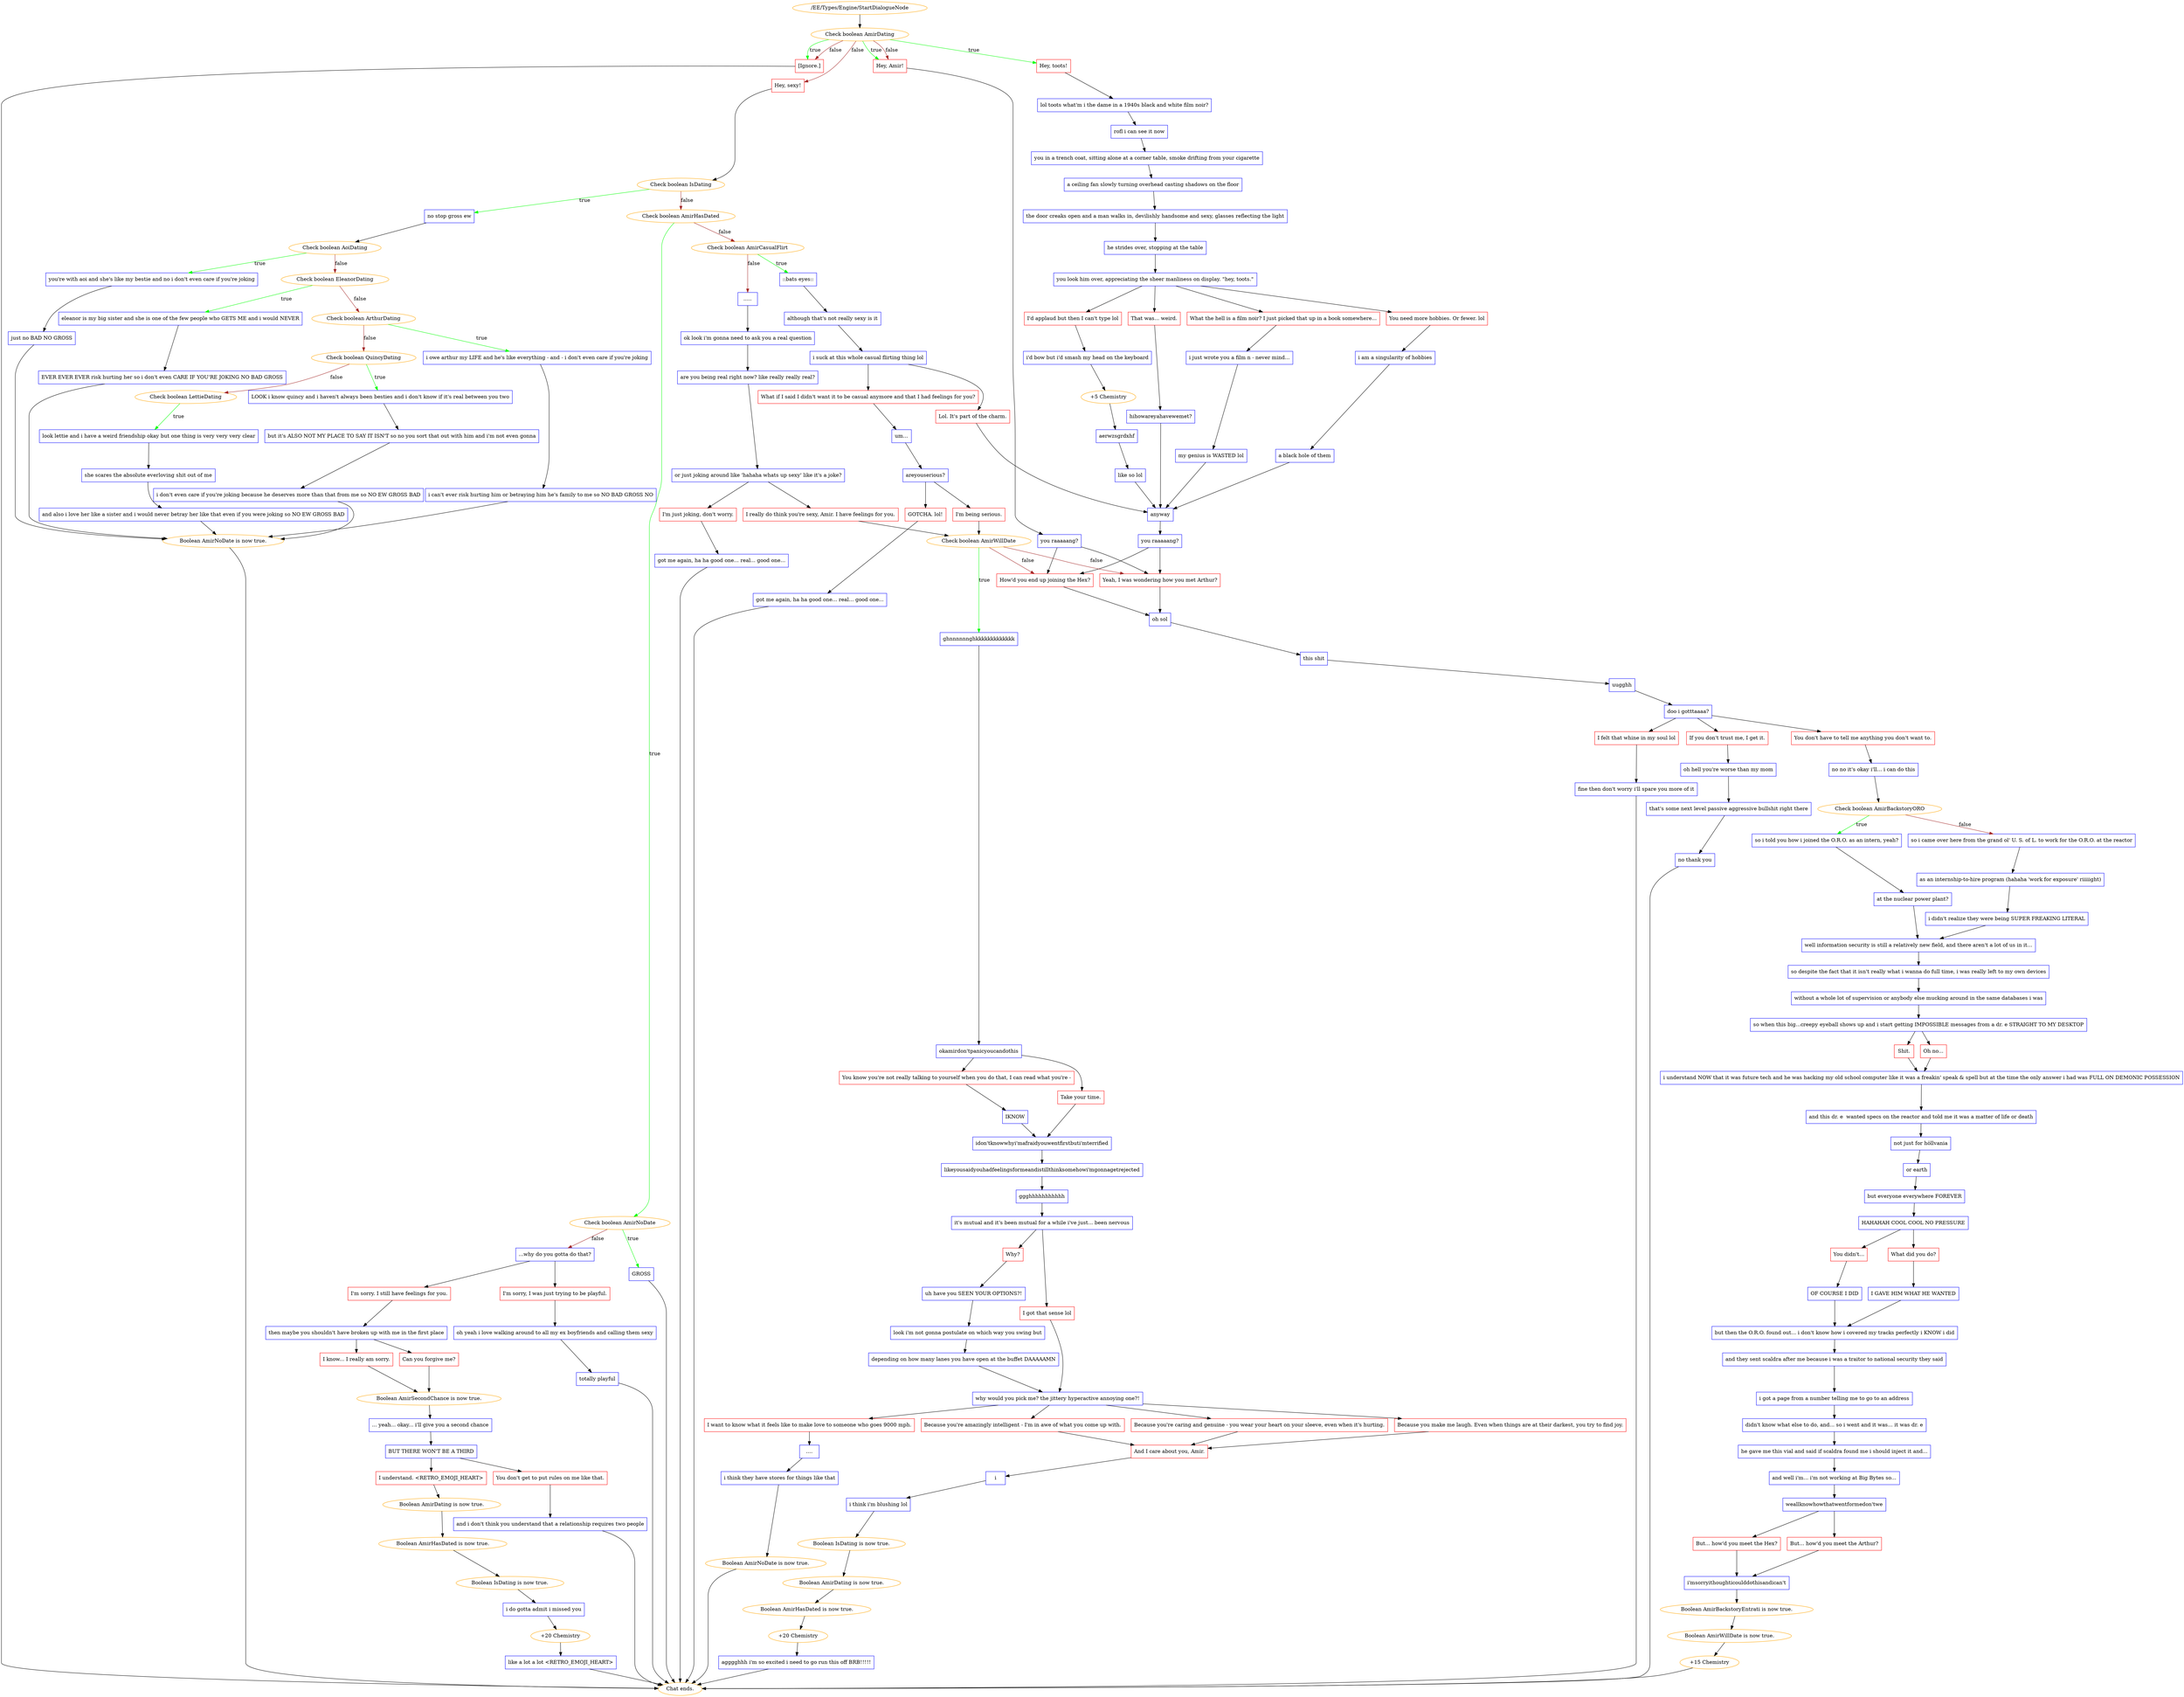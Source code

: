 digraph {
	2126 [label="/EE/Types/Engine/StartDialogueNode",color=orange];
		2126 -> 2127;
	2127 [label="Check boolean AmirDating",color=orange];
		2127 -> 2130 [label=true,color=green];
		2127 -> 2131 [label=true,color=green];
		2127 -> 2132 [label=true,color=green];
		2127 -> 2128 [label=false,color=brown];
		2127 -> 2131 [label=false,color=brown];
		2127 -> 2132 [label=false,color=brown];
	2130 [label="Hey, toots!",shape=box,color=red];
		2130 -> 2134;
	2131 [label="Hey, Amir!",shape=box,color=red];
		2131 -> 2135;
	2132 [label="[Ignore.]",shape=box,color=red];
		2132 -> "Chat ends.";
	2128 [label="Hey, sexy!",shape=box,color=red];
		2128 -> 2136;
	2134 [label="lol toots what'm i the dame in a 1940s black and white film noir?",shape=box,color=blue];
		2134 -> 2208;
	2135 [label="you raaaaang?",shape=box,color=blue];
		2135 -> 2228;
		2135 -> 2232;
	"Chat ends." [color=orange];
	2136 [label="Check boolean IsDating",color=orange];
		2136 -> 2137 [label=true,color=green];
		2136 -> 2138 [label=false,color=brown];
	2208 [label="rofl i can see it now",shape=box,color=blue];
		2208 -> 2210;
	2228 [label="How'd you end up joining the Hex?",shape=box,color=red];
		2228 -> 2239;
	2232 [label="Yeah, I was wondering how you met Arthur?",shape=box,color=red];
		2232 -> 2239;
	2137 [label="no stop gross ew",shape=box,color=blue];
		2137 -> 2142;
	2138 [label="Check boolean AmirHasDated",color=orange];
		2138 -> 2139 [label=true,color=green];
		2138 -> 2140 [label=false,color=brown];
	2210 [label="you in a trench coat, sitting alone at a corner table, smoke drifting from your cigarette",shape=box,color=blue];
		2210 -> 2211;
	2239 [label="oh sol",shape=box,color=blue];
		2239 -> 2240;
	2142 [label="Check boolean AoiDating",color=orange];
		2142 -> 2147 [label=true,color=green];
		2142 -> 2143 [label=false,color=brown];
	2139 [label="Check boolean AmirNoDate",color=orange];
		2139 -> 2152 [label=true,color=green];
		2139 -> 2154 [label=false,color=brown];
	2140 [label="Check boolean AmirCasualFlirt",color=orange];
		2140 -> 2189 [label=true,color=green];
		2140 -> 2156 [label=false,color=brown];
	2211 [label="a ceiling fan slowly turning overhead casting shadows on the floor",shape=box,color=blue];
		2211 -> 2212;
	2240 [label="this shit",shape=box,color=blue];
		2240 -> 2241;
	2147 [label="you're with aoi and she's like my bestie and no i don't even care if you're joking",shape=box,color=blue];
		2147 -> 2157;
	2143 [label="Check boolean EleanorDating",color=orange];
		2143 -> 2148 [label=true,color=green];
		2143 -> 2144 [label=false,color=brown];
	2152 [label="GROSS",shape=box,color=blue];
		2152 -> "Chat ends.";
	2154 [label="...why do you gotta do that?",shape=box,color=blue];
		2154 -> 2166;
		2154 -> 2167;
	2189 [label="::bats eyes::",shape=box,color=blue];
		2189 -> 2190;
	2156 [label=".....",shape=box,color=blue];
		2156 -> 2200;
	2212 [label="the door creaks open and a man walks in, devilishly handsome and sexy, glasses reflecting the light",shape=box,color=blue];
		2212 -> 2213;
	2241 [label="uugghh",shape=box,color=blue];
		2241 -> 2242;
	2157 [label="just no BAD NO GROSS",shape=box,color=blue];
		2157 -> 2164;
	2148 [label="eleanor is my big sister and she is one of the few people who GETS ME and i would NEVER",shape=box,color=blue];
		2148 -> 2158;
	2144 [label="Check boolean ArthurDating",color=orange];
		2144 -> 2149 [label=true,color=green];
		2144 -> 2145 [label=false,color=brown];
	"Chat ends." [color=orange];
	2166 [label="I'm sorry. I still have feelings for you.",shape=box,color=red];
		2166 -> 2168;
	2167 [label="I'm sorry, I was just trying to be playful.",shape=box,color=red];
		2167 -> 2169;
	2190 [label="although that's not really sexy is it",shape=box,color=blue];
		2190 -> 2191;
	2200 [label="ok look i'm gonna need to ask you a real question",shape=box,color=blue];
		2200 -> 2201;
	2213 [label="he strides over, stopping at the table",shape=box,color=blue];
		2213 -> 2214;
	2242 [label="doo i gotttaaaa?",shape=box,color=blue];
		2242 -> 2243;
		2242 -> 2244;
		2242 -> 2245;
	2164 [label="Boolean AmirNoDate is now true.",color=orange];
		2164 -> "Chat ends.";
	2158 [label="EVER EVER EVER risk hurting her so i don't even CARE IF YOU'RE JOKING NO BAD GROSS",shape=box,color=blue];
		2158 -> 2164;
	2149 [label="i owe arthur my LIFE and he's like everything - and - i don't even care if you're joking",shape=box,color=blue];
		2149 -> 2159;
	2145 [label="Check boolean QuincyDating",color=orange];
		2145 -> 2150 [label=true,color=green];
		2145 -> 2146 [label=false,color=brown];
	2168 [label="then maybe you shouldn't have broken up with me in the first place",shape=box,color=blue];
		2168 -> 2173;
		2168 -> 2172;
	2169 [label="oh yeah i love walking around to all my ex boyfriends and calling them sexy",shape=box,color=blue];
		2169 -> 2170;
	2191 [label="i suck at this whole casual flirting thing lol",shape=box,color=blue];
		2191 -> 2192;
		2191 -> 2193;
	2201 [label="are you being real right now? like really really real?",shape=box,color=blue];
		2201 -> 2202;
	2214 [label="you look him over, appreciating the sheer manliness on display. \"hey, toots.\"",shape=box,color=blue];
		2214 -> 2215;
		2214 -> 2216;
		2214 -> 2217;
		2214 -> 2218;
	2243 [label="If you don't trust me, I get it.",shape=box,color=red];
		2243 -> 2249;
	2244 [label="You don't have to tell me anything you don't want to.",shape=box,color=red];
		2244 -> 2248;
	2245 [label="I felt that whine in my soul lol",shape=box,color=red];
		2245 -> 2246;
	"Chat ends." [color=orange];
	2159 [label="i can't ever risk hurting him or betraying him he's family to me so NO BAD GROSS NO",shape=box,color=blue];
		2159 -> 2164;
	2150 [label="LOOK i know quincy and i haven't always been besties and i don't know if it's real between you two",shape=box,color=blue];
		2150 -> 2160;
	2146 [label="Check boolean LettieDating",color=orange];
		2146 -> 2151 [label=true,color=green];
	2173 [label="I know... I really am sorry.",shape=box,color=red];
		2173 -> 2174;
	2172 [label="Can you forgive me?",shape=box,color=red];
		2172 -> 2174;
	2170 [label="totally playful",shape=box,color=blue];
		2170 -> "Chat ends.";
	2192 [label="Lol. It's part of the charm.",shape=box,color=red];
		2192 -> 2230;
	2193 [label="What if I said I didn't want it to be casual anymore and that I had feelings for you?",shape=box,color=red];
		2193 -> 2194;
	2202 [label="or just joking around like 'hahaha whats up sexy' like it's a joke?",shape=box,color=blue];
		2202 -> 2203;
		2202 -> 2204;
	2215 [label="What the hell is a film noir? I just picked that up in a book somewhere...",shape=box,color=red];
		2215 -> 2219;
	2216 [label="You need more hobbies. Or fewer. lol",shape=box,color=red];
		2216 -> 2220;
	2217 [label="I'd applaud but then I can't type lol",shape=box,color=red];
		2217 -> 2226;
	2218 [label="That was... weird.",shape=box,color=red];
		2218 -> 2221;
	2249 [label="oh hell you're worse than my mom",shape=box,color=blue];
		2249 -> 2250;
	2248 [label="no no it's okay i'll... i can do this",shape=box,color=blue];
		2248 -> 2251;
	2246 [label="fine then don't worry i'll spare you more of it",shape=box,color=blue];
		2246 -> "Chat ends.";
	2160 [label="but it's ALSO NOT MY PLACE TO SAY IT ISN'T so no you sort that out with him and i'm not even gonna",shape=box,color=blue];
		2160 -> 2162;
	2151 [label="look lettie and i have a weird friendship okay but one thing is very very very clear",shape=box,color=blue];
		2151 -> 2161;
	2174 [label="Boolean AmirSecondChance is now true.",color=orange];
		2174 -> 2175;
	"Chat ends." [color=orange];
	2230 [label="anyway",shape=box,color=blue];
		2230 -> 2231;
	2194 [label="um...",shape=box,color=blue];
		2194 -> 2195;
	2203 [label="I really do think you're sexy, Amir. I have feelings for you.",shape=box,color=red];
		2203 -> 2207;
	2204 [label="I'm just joking, don't worry.",shape=box,color=red];
		2204 -> 2205;
	2219 [label="i just wrote you a film n - never mind...",shape=box,color=blue];
		2219 -> 2224;
	2220 [label="i am a singularity of hobbies",shape=box,color=blue];
		2220 -> 2225;
	2226 [label="i'd bow but i'd smash my head on the keyboard",shape=box,color=blue];
		2226 -> 2223;
	2221 [label="hihowareyahavewemet?",shape=box,color=blue];
		2221 -> 2230;
	2250 [label="that's some next level passive aggressive bullshit right there",shape=box,color=blue];
		2250 -> 2258;
	2251 [label="Check boolean AmirBackstoryORO",color=orange];
		2251 -> 2260 [label=true,color=green];
		2251 -> 2261 [label=false,color=brown];
	"Chat ends." [color=orange];
	2162 [label="i don't even care if you're joking because he deserves more than that from me so NO EW GROSS BAD",shape=box,color=blue];
		2162 -> 2164;
	2161 [label="she scares the absolute everloving shit out of me",shape=box,color=blue];
		2161 -> 2163;
	2175 [label="... yeah... okay... i'll give you a second chance",shape=box,color=blue];
		2175 -> 2176;
	2231 [label="you raaaaang?",shape=box,color=blue];
		2231 -> 2228;
		2231 -> 2232;
	2195 [label="areyouserious?",shape=box,color=blue];
		2195 -> 2197;
		2195 -> 2196;
	2207 [label="Check boolean AmirWillDate",color=orange];
		2207 -> 2233 [label=true,color=green];
		2207 -> 2228 [label=false,color=brown];
		2207 -> 2232 [label=false,color=brown];
	2205 [label="got me again, ha ha good one... real... good one...",shape=box,color=blue];
		2205 -> "Chat ends.";
	2224 [label="my genius is WASTED lol",shape=box,color=blue];
		2224 -> 2230;
	2225 [label="a black hole of them",shape=box,color=blue];
		2225 -> 2230;
	2223 [label="+5 Chemistry",color=orange];
		2223 -> 2227;
	2258 [label="no thank you",shape=box,color=blue];
		2258 -> "Chat ends.";
	2260 [label="so i told you how i joined the O.R.O. as an intern, yeah?",shape=box,color=blue];
		2260 -> 2266;
	2261 [label="so i came over here from the grand ol' U. S. of L. to work for the O.R.O. at the reactor",shape=box,color=blue];
		2261 -> 2267;
	2163 [label="and also i love her like a sister and i would never betray her like that even if you were joking so NO EW GROSS BAD",shape=box,color=blue];
		2163 -> 2164;
	2176 [label="BUT THERE WON'T BE A THIRD",shape=box,color=blue];
		2176 -> 2177;
		2176 -> 2178;
	2197 [label="I'm being serious.",shape=box,color=red];
		2197 -> 2207;
	2196 [label="GOTCHA. lol!",shape=box,color=red];
		2196 -> 2198;
	2233 [label="ghnnnnnnghkkkkkkkkkkkkk",shape=box,color=blue];
		2233 -> 2234;
	"Chat ends." [color=orange];
	2227 [label="aerwzsgrdxhf",shape=box,color=blue];
		2227 -> 2229;
	"Chat ends." [color=orange];
	2266 [label="at the nuclear power plant?",shape=box,color=blue];
		2266 -> 2269;
	2267 [label="as an internship-to-hire program (hahaha 'work for exposure' riiiiight)",shape=box,color=blue];
		2267 -> 2268;
	2177 [label="I understand. <RETRO_EMOJI_HEART>",shape=box,color=red];
		2177 -> 2182;
	2178 [label="You don't get to put rules on me like that.",shape=box,color=red];
		2178 -> 2179;
	2198 [label="got me again, ha ha good one... real... good one...",shape=box,color=blue];
		2198 -> "Chat ends.";
	2234 [label="okamirdon'tpanicyoucandothis",shape=box,color=blue];
		2234 -> 2235;
		2234 -> 2236;
	2229 [label="like so lol",shape=box,color=blue];
		2229 -> 2230;
	2269 [label="well information security is still a relatively new field, and there aren't a lot of us in it...",shape=box,color=blue];
		2269 -> 2288;
	2268 [label="i didn't realize they were being SUPER FREAKING LITERAL",shape=box,color=blue];
		2268 -> 2269;
	2182 [label="Boolean AmirDating is now true.",color=orange];
		2182 -> 2183;
	2179 [label="and i don't think you understand that a relationship requires two people",shape=box,color=blue];
		2179 -> "Chat ends.";
	"Chat ends." [color=orange];
	2235 [label="Take your time.",shape=box,color=red];
		2235 -> 2238;
	2236 [label="You know you're not really talking to yourself when you do that, I can read what you're -",shape=box,color=red];
		2236 -> 2237;
	2288 [label="so despite the fact that it isn't really what i wanna do full time, i was really left to my own devices",shape=box,color=blue];
		2288 -> 2289;
	2183 [label="Boolean AmirHasDated is now true.",color=orange];
		2183 -> 2184;
	"Chat ends." [color=orange];
	2238 [label="idon'tknowwhyi'mafraidyouwentfirstbuti'mterrified",shape=box,color=blue];
		2238 -> 2252;
	2237 [label="IKNOW",shape=box,color=blue];
		2237 -> 2238;
	2289 [label="without a whole lot of supervision or anybody else mucking around in the same databases i was",shape=box,color=blue];
		2289 -> 2290;
	2184 [label="Boolean IsDating is now true.",color=orange];
		2184 -> 2181;
	2252 [label="likeyousaidyouhadfeelingsformeandistillthinksomehowi'mgonnagetrejected",shape=box,color=blue];
		2252 -> 2253;
	2290 [label="so when this big...creepy eyeball shows up and i start getting IMPOSSIBLE messages from a dr. e STRAIGHT TO MY DESKTOP",shape=box,color=blue];
		2290 -> 2275;
		2290 -> 2291;
	2181 [label="i do gotta admit i missed you",shape=box,color=blue];
		2181 -> 2186;
	2253 [label="ggghhhhhhhhhhh",shape=box,color=blue];
		2253 -> 2254;
	2275 [label="Oh no...",shape=box,color=red];
		2275 -> 2292;
	2291 [label="Shit.",shape=box,color=red];
		2291 -> 2292;
	2186 [label="+20 Chemistry",color=orange];
		2186 -> 2185;
	2254 [label="it's mutual and it's been mutual for a while i've just... been nervous",shape=box,color=blue];
		2254 -> 2255;
		2254 -> 2256;
	2292 [label="i understand NOW that it was future tech and he was hacking my old school computer like it was a freakin' speak & spell but at the time the only answer i had was FULL ON DEMONIC POSSESSION",shape=box,color=blue];
		2292 -> 2293;
	2185 [label="like a lot a lot <RETRO_EMOJI_HEART>",shape=box,color=blue];
		2185 -> "Chat ends.";
	2255 [label="I got that sense lol",shape=box,color=red];
		2255 -> 2265;
	2256 [label="Why?",shape=box,color=red];
		2256 -> 2262;
	2293 [label="and this dr. e  wanted specs on the reactor and told me it was a matter of life or death",shape=box,color=blue];
		2293 -> 2294;
	"Chat ends." [color=orange];
	2265 [label="why would you pick me? the jittery hyperactive annoying one?!",shape=box,color=blue];
		2265 -> 2270;
		2265 -> 2271;
		2265 -> 2272;
		2265 -> 2273;
	2262 [label="uh have you SEEN YOUR OPTIONS?!",shape=box,color=blue];
		2262 -> 2263;
	2294 [label="not just for höllvania",shape=box,color=blue];
		2294 -> 2295;
	2270 [label="Because you're amazingly intelligent - I'm in awe of what you come up with.",shape=box,color=red];
		2270 -> 2274;
	2271 [label="Because you're caring and genuine - you wear your heart on your sleeve, even when it's hurting.",shape=box,color=red];
		2271 -> 2274;
	2272 [label="Because you make me laugh. Even when things are at their darkest, you try to find joy.",shape=box,color=red];
		2272 -> 2274;
	2273 [label="I want to know what it feels like to make love to someone who goes 9000 mph.",shape=box,color=red];
		2273 -> 2276;
	2263 [label="look i'm not gonna postulate on which way you swing but",shape=box,color=blue];
		2263 -> 2264;
	2295 [label="or earth",shape=box,color=blue];
		2295 -> 2296;
	2274 [label="And I care about you, Amir.",shape=box,color=red];
		2274 -> 2280;
	2276 [label="....",shape=box,color=blue];
		2276 -> 2277;
	2264 [label="depending on how many lanes you have open at the buffet DAAAAAMN",shape=box,color=blue];
		2264 -> 2265;
	2296 [label="but everyone everywhere FOREVER",shape=box,color=blue];
		2296 -> 2297;
	2280 [label="i",shape=box,color=blue];
		2280 -> 2281;
	2277 [label="i think they have stores for things like that",shape=box,color=blue];
		2277 -> 2278;
	2297 [label="HAHAHAH COOL COOL NO PRESSURE",shape=box,color=blue];
		2297 -> 2298;
		2297 -> 2299;
	2281 [label="i think i'm blushing lol",shape=box,color=blue];
		2281 -> 2282;
	2278 [label="Boolean AmirNoDate is now true.",color=orange];
		2278 -> "Chat ends.";
	2298 [label="What did you do?",shape=box,color=red];
		2298 -> 2300;
	2299 [label="You didn't...",shape=box,color=red];
		2299 -> 2301;
	2282 [label="Boolean IsDating is now true.",color=orange];
		2282 -> 2283;
	"Chat ends." [color=orange];
	2300 [label="I GAVE HIM WHAT HE WANTED",shape=box,color=blue];
		2300 -> 2302;
	2301 [label="OF COURSE I DID",shape=box,color=blue];
		2301 -> 2302;
	2283 [label="Boolean AmirDating is now true.",color=orange];
		2283 -> 2284;
	2302 [label="but then the O.R.O. found out... i don't know how i covered my tracks perfectly i KNOW i did",shape=box,color=blue];
		2302 -> 2303;
	2284 [label="Boolean AmirHasDated is now true.",color=orange];
		2284 -> 2286;
	2303 [label="and they sent scaldra after me because i was a traitor to national security they said",shape=box,color=blue];
		2303 -> 2304;
	2286 [label="+20 Chemistry",color=orange];
		2286 -> 2285;
	2304 [label="i got a page from a number telling me to go to an address",shape=box,color=blue];
		2304 -> 2306;
	2285 [label="agggghhh i'm so excited i need to go run this off BRB!!!!!",shape=box,color=blue];
		2285 -> "Chat ends.";
	2306 [label="didn't know what else to do, and... so i went and it was... it was dr. e",shape=box,color=blue];
		2306 -> 2307;
	"Chat ends." [color=orange];
	2307 [label="he gave me this vial and said if scaldra found me i should inject it and...",shape=box,color=blue];
		2307 -> 2308;
	2308 [label="and well i'm... i'm not working at Big Bytes so...",shape=box,color=blue];
		2308 -> 2309;
	2309 [label="weallknowhowthatwentformedon'twe",shape=box,color=blue];
		2309 -> 2305;
		2309 -> 2310;
	2305 [label="But... how'd you meet the Hex?",shape=box,color=red];
		2305 -> 2311;
	2310 [label="But... how'd you meet the Arthur?",shape=box,color=red];
		2310 -> 2311;
	2311 [label="i'msorryithoughticoulddothisandican't",shape=box,color=blue];
		2311 -> 2312;
	2312 [label="Boolean AmirBackstoryEntrati is now true.",color=orange];
		2312 -> 2313;
	2313 [label="Boolean AmirWillDate is now true.",color=orange];
		2313 -> 2314;
	2314 [label="+15 Chemistry",color=orange];
		2314 -> "Chat ends.";
	"Chat ends." [color=orange];
}